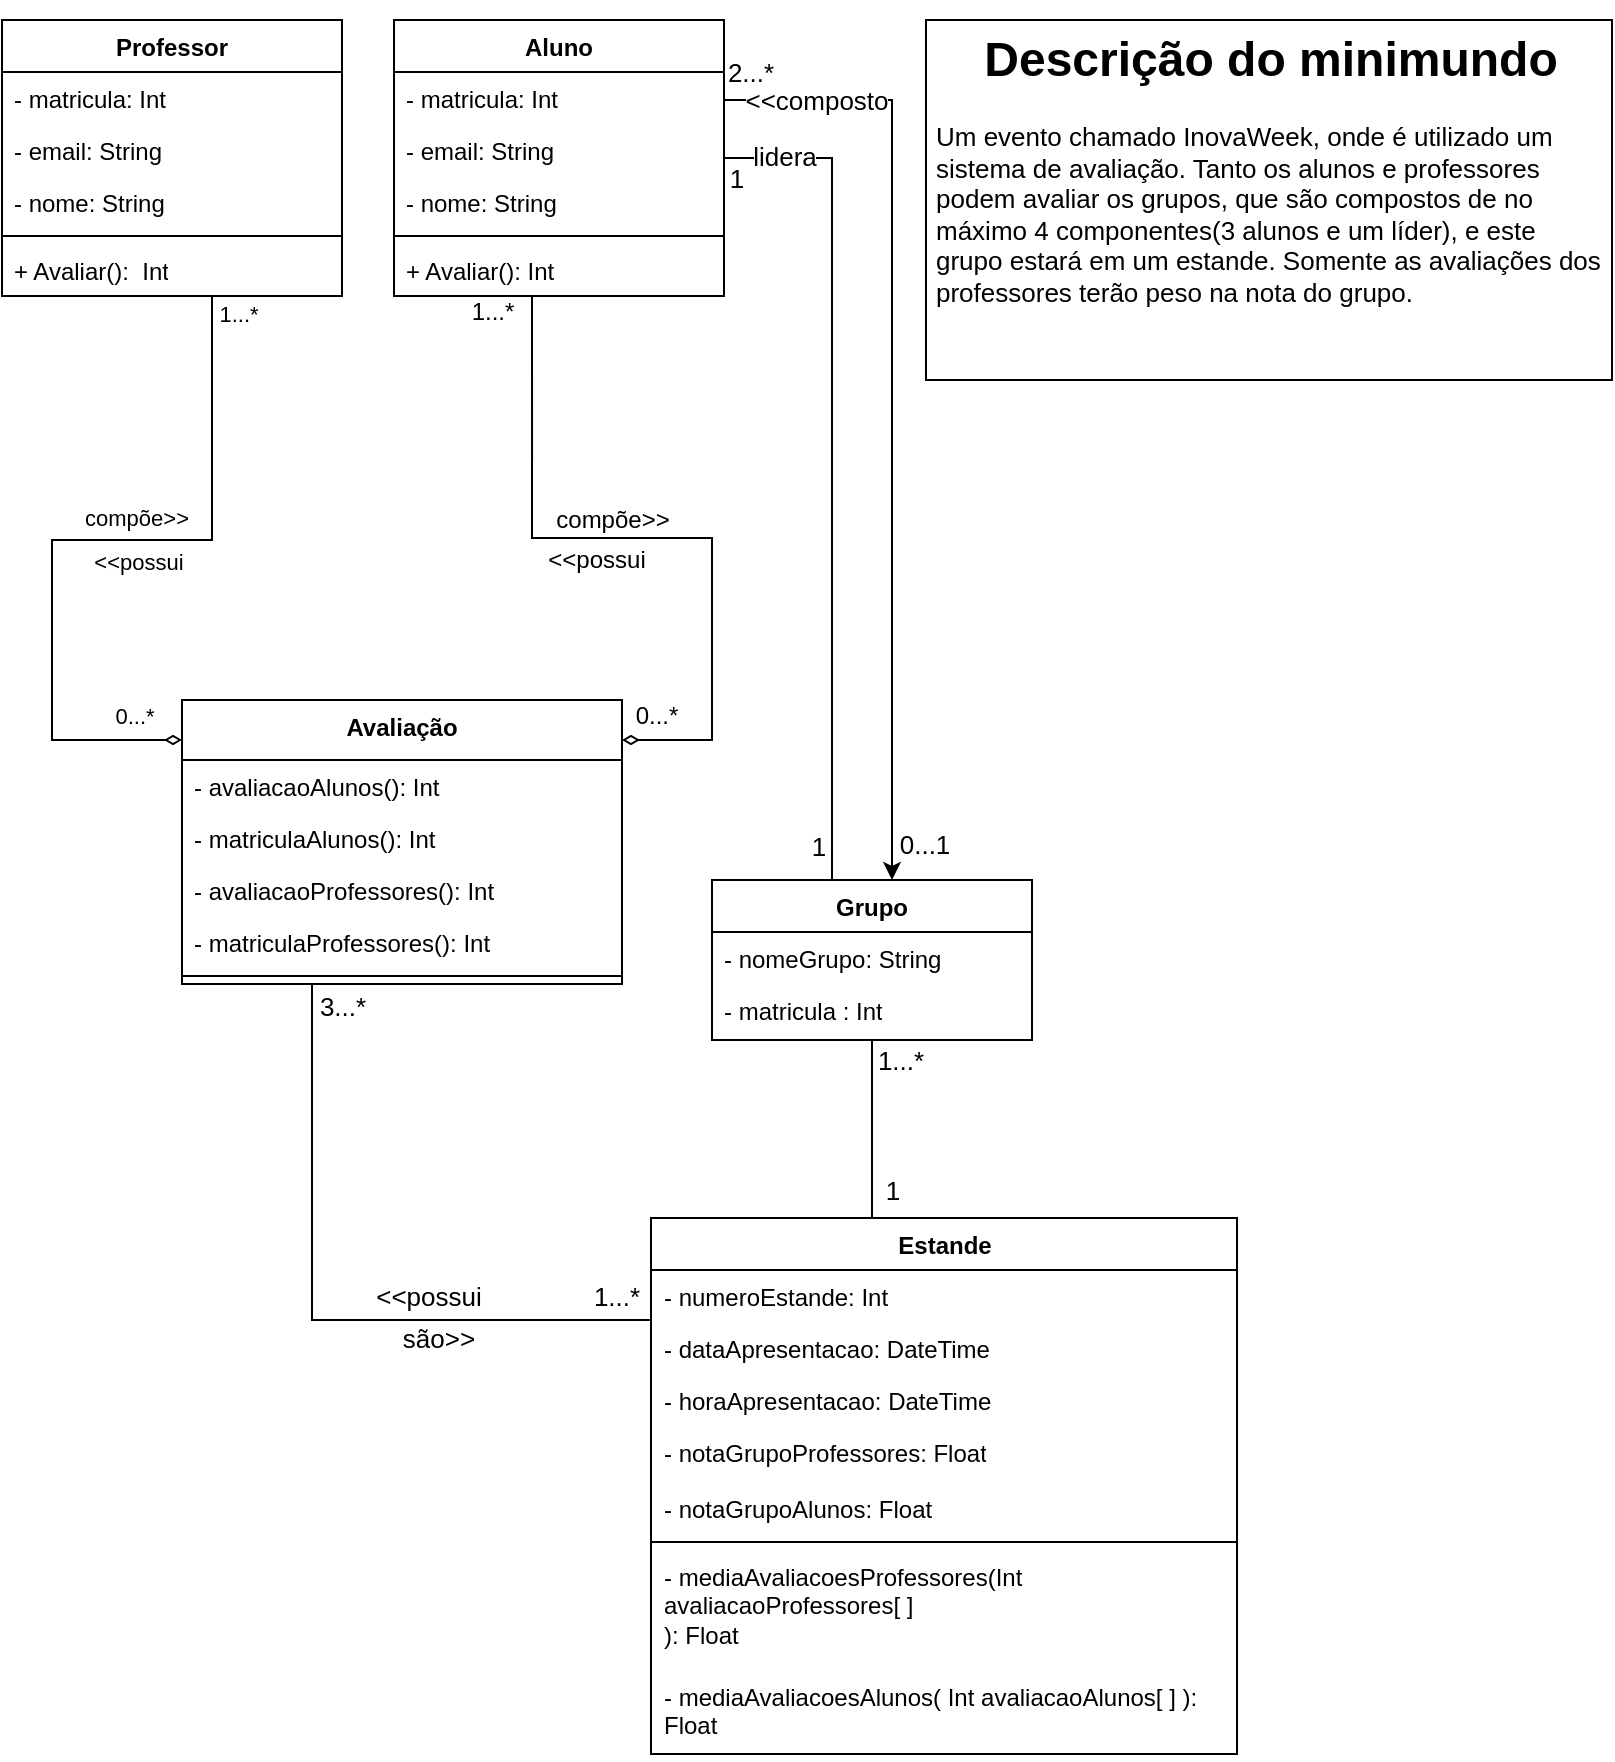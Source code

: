 <mxfile version="22.0.3" type="device">
  <diagram name="Página-1" id="iaq8zUBecWveMzKXrOw0">
    <mxGraphModel dx="819" dy="447" grid="1" gridSize="10" guides="1" tooltips="1" connect="1" arrows="1" fold="1" page="1" pageScale="1" pageWidth="827" pageHeight="1169" math="0" shadow="0">
      <root>
        <mxCell id="0" />
        <mxCell id="1" parent="0" />
        <mxCell id="Qt1BKMFeOCnHc9ZQUntC-31" style="edgeStyle=orthogonalEdgeStyle;rounded=0;orthogonalLoop=1;jettySize=auto;html=1;endArrow=none;endFill=0;" parent="1" edge="1">
          <mxGeometry relative="1" as="geometry">
            <Array as="points">
              <mxPoint x="270" y="148" />
            </Array>
            <mxPoint x="268.5" y="148" as="sourcePoint" />
            <mxPoint x="270.029" y="230" as="targetPoint" />
          </mxGeometry>
        </mxCell>
        <mxCell id="Qt1BKMFeOCnHc9ZQUntC-40" value="&lt;font style=&quot;font-size: 12px;&quot;&gt;compõe&amp;gt;&amp;gt;&lt;/font&gt;" style="edgeLabel;html=1;align=center;verticalAlign=middle;resizable=0;points=[];" parent="Qt1BKMFeOCnHc9ZQUntC-31" vertex="1" connectable="0">
          <mxGeometry x="-0.787" relative="1" as="geometry">
            <mxPoint x="40" y="104" as="offset" />
          </mxGeometry>
        </mxCell>
        <mxCell id="Qt1BKMFeOCnHc9ZQUntC-41" value="&lt;font style=&quot;font-size: 12px;&quot;&gt;0...*&lt;/font&gt;" style="edgeLabel;html=1;align=center;verticalAlign=middle;resizable=0;points=[];" parent="Qt1BKMFeOCnHc9ZQUntC-31" vertex="1" connectable="0">
          <mxGeometry x="0.693" y="1" relative="1" as="geometry">
            <mxPoint x="61" y="141" as="offset" />
          </mxGeometry>
        </mxCell>
        <mxCell id="c773UUwkIIUoPZp8bOb4-1" style="edgeStyle=orthogonalEdgeStyle;rounded=0;orthogonalLoop=1;jettySize=auto;html=1;endArrow=none;endFill=0;" parent="1" source="uE-dpMH4UthVh5TPI-2E-33" target="uE-dpMH4UthVh5TPI-2E-43" edge="1">
          <mxGeometry relative="1" as="geometry">
            <Array as="points">
              <mxPoint x="160" y="660" />
            </Array>
          </mxGeometry>
        </mxCell>
        <mxCell id="c773UUwkIIUoPZp8bOb4-2" value="&lt;font style=&quot;font-size: 13px;&quot;&gt;&amp;lt;&amp;lt;possui&lt;/font&gt;" style="edgeLabel;html=1;align=center;verticalAlign=middle;resizable=0;points=[];" parent="c773UUwkIIUoPZp8bOb4-1" vertex="1" connectable="0">
          <mxGeometry x="0.194" y="2" relative="1" as="geometry">
            <mxPoint x="24" y="-10" as="offset" />
          </mxGeometry>
        </mxCell>
        <mxCell id="c773UUwkIIUoPZp8bOb4-3" value="&lt;font style=&quot;font-size: 13px;&quot;&gt;são&amp;gt;&amp;gt;&lt;/font&gt;" style="edgeLabel;html=1;align=center;verticalAlign=middle;resizable=0;points=[];" parent="c773UUwkIIUoPZp8bOb4-1" vertex="1" connectable="0">
          <mxGeometry x="0.37" y="1" relative="1" as="geometry">
            <mxPoint y="10" as="offset" />
          </mxGeometry>
        </mxCell>
        <mxCell id="c773UUwkIIUoPZp8bOb4-4" value="&lt;font style=&quot;font-size: 13px;&quot;&gt;1...*&lt;/font&gt;" style="edgeLabel;html=1;align=center;verticalAlign=middle;resizable=0;points=[];" parent="c773UUwkIIUoPZp8bOb4-1" vertex="1" connectable="0">
          <mxGeometry x="0.9" y="1" relative="1" as="geometry">
            <mxPoint x="-1" y="-11" as="offset" />
          </mxGeometry>
        </mxCell>
        <mxCell id="c773UUwkIIUoPZp8bOb4-5" value="&lt;font style=&quot;font-size: 13px;&quot;&gt;3...*&lt;/font&gt;" style="edgeLabel;html=1;align=center;verticalAlign=middle;resizable=0;points=[];" parent="c773UUwkIIUoPZp8bOb4-1" vertex="1" connectable="0">
          <mxGeometry x="-0.964" relative="1" as="geometry">
            <mxPoint x="15" y="5" as="offset" />
          </mxGeometry>
        </mxCell>
        <mxCell id="uE-dpMH4UthVh5TPI-2E-33" value="Avaliação" style="swimlane;fontStyle=1;align=center;verticalAlign=top;childLayout=stackLayout;horizontal=1;startSize=30;horizontalStack=0;resizeParent=1;resizeParentMax=0;resizeLast=0;collapsible=1;marginBottom=0;whiteSpace=wrap;html=1;" parent="1" vertex="1">
          <mxGeometry x="95" y="350" width="220" height="142" as="geometry" />
        </mxCell>
        <mxCell id="uE-dpMH4UthVh5TPI-2E-37" value="- avaliacaoAlunos(): Int" style="text;strokeColor=none;fillColor=none;align=left;verticalAlign=top;spacingLeft=4;spacingRight=4;overflow=hidden;rotatable=0;points=[[0,0.5],[1,0.5]];portConstraint=eastwest;whiteSpace=wrap;html=1;" parent="uE-dpMH4UthVh5TPI-2E-33" vertex="1">
          <mxGeometry y="30" width="220" height="26" as="geometry" />
        </mxCell>
        <mxCell id="uE-dpMH4UthVh5TPI-2E-53" value="- matriculaAlunos(): Int" style="text;strokeColor=none;fillColor=none;align=left;verticalAlign=top;spacingLeft=4;spacingRight=4;overflow=hidden;rotatable=0;points=[[0,0.5],[1,0.5]];portConstraint=eastwest;whiteSpace=wrap;html=1;" parent="uE-dpMH4UthVh5TPI-2E-33" vertex="1">
          <mxGeometry y="56" width="220" height="26" as="geometry" />
        </mxCell>
        <mxCell id="uE-dpMH4UthVh5TPI-2E-51" value="- avaliacaoProfessores(): Int" style="text;strokeColor=none;fillColor=none;align=left;verticalAlign=top;spacingLeft=4;spacingRight=4;overflow=hidden;rotatable=0;points=[[0,0.5],[1,0.5]];portConstraint=eastwest;whiteSpace=wrap;html=1;" parent="uE-dpMH4UthVh5TPI-2E-33" vertex="1">
          <mxGeometry y="82" width="220" height="26" as="geometry" />
        </mxCell>
        <mxCell id="uE-dpMH4UthVh5TPI-2E-42" value="- matriculaProfessores(): Int" style="text;strokeColor=none;fillColor=none;align=left;verticalAlign=top;spacingLeft=4;spacingRight=4;overflow=hidden;rotatable=0;points=[[0,0.5],[1,0.5]];portConstraint=eastwest;whiteSpace=wrap;html=1;" parent="uE-dpMH4UthVh5TPI-2E-33" vertex="1">
          <mxGeometry y="108" width="220" height="26" as="geometry" />
        </mxCell>
        <mxCell id="uE-dpMH4UthVh5TPI-2E-35" value="" style="line;strokeWidth=1;fillColor=none;align=left;verticalAlign=middle;spacingTop=-1;spacingLeft=3;spacingRight=3;rotatable=0;labelPosition=right;points=[];portConstraint=eastwest;strokeColor=inherit;" parent="uE-dpMH4UthVh5TPI-2E-33" vertex="1">
          <mxGeometry y="134" width="220" height="8" as="geometry" />
        </mxCell>
        <mxCell id="Qt1BKMFeOCnHc9ZQUntC-32" style="edgeStyle=orthogonalEdgeStyle;rounded=0;orthogonalLoop=1;jettySize=auto;html=1;endArrow=diamondThin;endFill=0;" parent="1" target="uE-dpMH4UthVh5TPI-2E-33" edge="1">
          <mxGeometry relative="1" as="geometry">
            <mxPoint x="270" y="230" as="sourcePoint" />
            <Array as="points">
              <mxPoint x="270" y="269" />
              <mxPoint x="360" y="269" />
              <mxPoint x="360" y="370" />
            </Array>
          </mxGeometry>
        </mxCell>
        <mxCell id="Qt1BKMFeOCnHc9ZQUntC-38" value="&lt;font style=&quot;font-size: 12px;&quot;&gt;&amp;lt;&amp;lt;possui&lt;/font&gt;" style="edgeLabel;html=1;align=center;verticalAlign=middle;resizable=0;points=[];" parent="Qt1BKMFeOCnHc9ZQUntC-32" vertex="1" connectable="0">
          <mxGeometry x="0.733" relative="1" as="geometry">
            <mxPoint x="-50" y="-90" as="offset" />
          </mxGeometry>
        </mxCell>
        <mxCell id="Qt1BKMFeOCnHc9ZQUntC-39" value="&lt;font style=&quot;font-size: 12px;&quot;&gt;1...*&lt;/font&gt;" style="edgeLabel;html=1;align=center;verticalAlign=middle;resizable=0;points=[];" parent="Qt1BKMFeOCnHc9ZQUntC-32" vertex="1" connectable="0">
          <mxGeometry x="-0.872" relative="1" as="geometry">
            <mxPoint x="-20" y="-92" as="offset" />
          </mxGeometry>
        </mxCell>
        <mxCell id="uE-dpMH4UthVh5TPI-2E-43" value="Estande" style="swimlane;fontStyle=1;align=center;verticalAlign=top;childLayout=stackLayout;horizontal=1;startSize=26;horizontalStack=0;resizeParent=1;resizeParentMax=0;resizeLast=0;collapsible=1;marginBottom=0;whiteSpace=wrap;html=1;" parent="1" vertex="1">
          <mxGeometry x="329.5" y="609" width="293" height="268" as="geometry" />
        </mxCell>
        <mxCell id="Stywcy1ySIEhhJxQaDxB-2" value="- numeroEstande: Int" style="text;strokeColor=none;fillColor=none;align=left;verticalAlign=top;spacingLeft=4;spacingRight=4;overflow=hidden;rotatable=0;points=[[0,0.5],[1,0.5]];portConstraint=eastwest;whiteSpace=wrap;html=1;" parent="uE-dpMH4UthVh5TPI-2E-43" vertex="1">
          <mxGeometry y="26" width="293" height="26" as="geometry" />
        </mxCell>
        <mxCell id="Qt1BKMFeOCnHc9ZQUntC-2" value="- dataApresentacao: DateTime" style="text;strokeColor=none;fillColor=none;align=left;verticalAlign=top;spacingLeft=4;spacingRight=4;overflow=hidden;rotatable=0;points=[[0,0.5],[1,0.5]];portConstraint=eastwest;whiteSpace=wrap;html=1;" parent="uE-dpMH4UthVh5TPI-2E-43" vertex="1">
          <mxGeometry y="52" width="293" height="26" as="geometry" />
        </mxCell>
        <mxCell id="Qt1BKMFeOCnHc9ZQUntC-1" value="- horaApresentacao: DateTime" style="text;strokeColor=none;fillColor=none;align=left;verticalAlign=top;spacingLeft=4;spacingRight=4;overflow=hidden;rotatable=0;points=[[0,0.5],[1,0.5]];portConstraint=eastwest;whiteSpace=wrap;html=1;" parent="uE-dpMH4UthVh5TPI-2E-43" vertex="1">
          <mxGeometry y="78" width="293" height="26" as="geometry" />
        </mxCell>
        <mxCell id="uE-dpMH4UthVh5TPI-2E-44" value="- notaGrupoProfessores:&amp;nbsp;Float" style="text;strokeColor=none;fillColor=none;align=left;verticalAlign=top;spacingLeft=4;spacingRight=4;overflow=hidden;rotatable=0;points=[[0,0.5],[1,0.5]];portConstraint=eastwest;whiteSpace=wrap;html=1;" parent="uE-dpMH4UthVh5TPI-2E-43" vertex="1">
          <mxGeometry y="104" width="293" height="28" as="geometry" />
        </mxCell>
        <mxCell id="Qt1BKMFeOCnHc9ZQUntC-24" value="- notaGrupoAlunos:&amp;nbsp;Float" style="text;strokeColor=none;fillColor=none;align=left;verticalAlign=top;spacingLeft=4;spacingRight=4;overflow=hidden;rotatable=0;points=[[0,0.5],[1,0.5]];portConstraint=eastwest;whiteSpace=wrap;html=1;" parent="uE-dpMH4UthVh5TPI-2E-43" vertex="1">
          <mxGeometry y="132" width="293" height="26" as="geometry" />
        </mxCell>
        <mxCell id="uE-dpMH4UthVh5TPI-2E-45" value="" style="line;strokeWidth=1;fillColor=none;align=left;verticalAlign=middle;spacingTop=-1;spacingLeft=3;spacingRight=3;rotatable=0;labelPosition=right;points=[];portConstraint=eastwest;strokeColor=inherit;" parent="uE-dpMH4UthVh5TPI-2E-43" vertex="1">
          <mxGeometry y="158" width="293" height="8" as="geometry" />
        </mxCell>
        <mxCell id="Qt1BKMFeOCnHc9ZQUntC-30" value="- mediaAvaliacoesProfessores(Int avaliacaoProfessores[ ]&lt;br&gt;): Float" style="text;strokeColor=none;fillColor=none;align=left;verticalAlign=top;spacingLeft=4;spacingRight=4;overflow=hidden;rotatable=0;points=[[0,0.5],[1,0.5]];portConstraint=eastwest;whiteSpace=wrap;html=1;" parent="uE-dpMH4UthVh5TPI-2E-43" vertex="1">
          <mxGeometry y="166" width="293" height="60" as="geometry" />
        </mxCell>
        <mxCell id="Qt1BKMFeOCnHc9ZQUntC-23" value="- mediaAvaliacoesAlunos( Int avaliacaoAlunos[ ] ):&amp;nbsp; Float" style="text;strokeColor=none;fillColor=none;align=left;verticalAlign=top;spacingLeft=4;spacingRight=4;overflow=hidden;rotatable=0;points=[[0,0.5],[1,0.5]];portConstraint=eastwest;whiteSpace=wrap;html=1;" parent="uE-dpMH4UthVh5TPI-2E-43" vertex="1">
          <mxGeometry y="226" width="293" height="42" as="geometry" />
        </mxCell>
        <mxCell id="Oa6qEMabjIctcz9IKZKd-18" style="edgeStyle=orthogonalEdgeStyle;rounded=0;orthogonalLoop=1;jettySize=auto;html=1;" parent="1" source="Stywcy1ySIEhhJxQaDxB-3" target="Oa6qEMabjIctcz9IKZKd-2" edge="1">
          <mxGeometry relative="1" as="geometry">
            <Array as="points">
              <mxPoint x="450" y="50" />
            </Array>
          </mxGeometry>
        </mxCell>
        <mxCell id="Oa6qEMabjIctcz9IKZKd-23" value="&lt;font style=&quot;font-size: 13px;&quot;&gt;0...1&lt;/font&gt;" style="edgeLabel;html=1;align=center;verticalAlign=middle;resizable=0;points=[];" parent="Oa6qEMabjIctcz9IKZKd-18" vertex="1" connectable="0">
          <mxGeometry x="0.925" y="-1" relative="1" as="geometry">
            <mxPoint x="17" as="offset" />
          </mxGeometry>
        </mxCell>
        <mxCell id="Oa6qEMabjIctcz9IKZKd-24" value="&lt;font style=&quot;font-size: 13px;&quot;&gt;2...*&lt;/font&gt;" style="edgeLabel;html=1;align=center;verticalAlign=middle;resizable=0;points=[];" parent="Oa6qEMabjIctcz9IKZKd-18" vertex="1" connectable="0">
          <mxGeometry x="-0.983" y="1" relative="1" as="geometry">
            <mxPoint x="9" y="-13" as="offset" />
          </mxGeometry>
        </mxCell>
        <mxCell id="Oa6qEMabjIctcz9IKZKd-25" value="&lt;font style=&quot;font-size: 13px;&quot;&gt;&amp;lt;&amp;lt;composto&lt;/font&gt;" style="edgeLabel;html=1;align=center;verticalAlign=middle;resizable=0;points=[];" parent="Oa6qEMabjIctcz9IKZKd-18" vertex="1" connectable="0">
          <mxGeometry x="-0.83" relative="1" as="geometry">
            <mxPoint x="5" as="offset" />
          </mxGeometry>
        </mxCell>
        <mxCell id="Stywcy1ySIEhhJxQaDxB-3" value="Aluno" style="swimlane;fontStyle=1;align=center;verticalAlign=top;childLayout=stackLayout;horizontal=1;startSize=26;horizontalStack=0;resizeParent=1;resizeParentMax=0;resizeLast=0;collapsible=1;marginBottom=0;whiteSpace=wrap;html=1;" parent="1" vertex="1">
          <mxGeometry x="201" y="10" width="165" height="138" as="geometry" />
        </mxCell>
        <mxCell id="Stywcy1ySIEhhJxQaDxB-4" value="- matricula: Int" style="text;strokeColor=none;fillColor=none;align=left;verticalAlign=top;spacingLeft=4;spacingRight=4;overflow=hidden;rotatable=0;points=[[0,0.5],[1,0.5]];portConstraint=eastwest;whiteSpace=wrap;html=1;" parent="Stywcy1ySIEhhJxQaDxB-3" vertex="1">
          <mxGeometry y="26" width="165" height="26" as="geometry" />
        </mxCell>
        <mxCell id="Stywcy1ySIEhhJxQaDxB-6" value="- email: String" style="text;strokeColor=none;fillColor=none;align=left;verticalAlign=top;spacingLeft=4;spacingRight=4;overflow=hidden;rotatable=0;points=[[0,0.5],[1,0.5]];portConstraint=eastwest;whiteSpace=wrap;html=1;" parent="Stywcy1ySIEhhJxQaDxB-3" vertex="1">
          <mxGeometry y="52" width="165" height="26" as="geometry" />
        </mxCell>
        <mxCell id="Stywcy1ySIEhhJxQaDxB-5" value="- nome: String" style="text;strokeColor=none;fillColor=none;align=left;verticalAlign=top;spacingLeft=4;spacingRight=4;overflow=hidden;rotatable=0;points=[[0,0.5],[1,0.5]];portConstraint=eastwest;whiteSpace=wrap;html=1;" parent="Stywcy1ySIEhhJxQaDxB-3" vertex="1">
          <mxGeometry y="78" width="165" height="26" as="geometry" />
        </mxCell>
        <mxCell id="Stywcy1ySIEhhJxQaDxB-8" value="" style="line;strokeWidth=1;fillColor=none;align=left;verticalAlign=middle;spacingTop=-1;spacingLeft=3;spacingRight=3;rotatable=0;labelPosition=right;points=[];portConstraint=eastwest;strokeColor=inherit;" parent="Stywcy1ySIEhhJxQaDxB-3" vertex="1">
          <mxGeometry y="104" width="165" height="8" as="geometry" />
        </mxCell>
        <mxCell id="Stywcy1ySIEhhJxQaDxB-9" value="+ Avaliar(): Int" style="text;strokeColor=none;fillColor=none;align=left;verticalAlign=top;spacingLeft=4;spacingRight=4;overflow=hidden;rotatable=0;points=[[0,0.5],[1,0.5]];portConstraint=eastwest;whiteSpace=wrap;html=1;" parent="Stywcy1ySIEhhJxQaDxB-3" vertex="1">
          <mxGeometry y="112" width="165" height="26" as="geometry" />
        </mxCell>
        <mxCell id="c773UUwkIIUoPZp8bOb4-6" style="edgeStyle=orthogonalEdgeStyle;rounded=0;orthogonalLoop=1;jettySize=auto;html=1;endArrow=diamondThin;endFill=0;" parent="1" source="Stywcy1ySIEhhJxQaDxB-12" target="uE-dpMH4UthVh5TPI-2E-33" edge="1">
          <mxGeometry relative="1" as="geometry">
            <Array as="points">
              <mxPoint x="110" y="270" />
              <mxPoint x="30" y="270" />
              <mxPoint x="30" y="370" />
            </Array>
          </mxGeometry>
        </mxCell>
        <mxCell id="c773UUwkIIUoPZp8bOb4-7" value="&amp;lt;&amp;lt;possui" style="edgeLabel;html=1;align=center;verticalAlign=middle;resizable=0;points=[];" parent="c773UUwkIIUoPZp8bOb4-6" vertex="1" connectable="0">
          <mxGeometry x="-0.232" y="1" relative="1" as="geometry">
            <mxPoint x="-18" y="10" as="offset" />
          </mxGeometry>
        </mxCell>
        <mxCell id="c773UUwkIIUoPZp8bOb4-8" value="compõe&amp;gt;&amp;gt;" style="edgeLabel;html=1;align=center;verticalAlign=middle;resizable=0;points=[];" parent="c773UUwkIIUoPZp8bOb4-6" vertex="1" connectable="0">
          <mxGeometry x="-0.183" y="-1" relative="1" as="geometry">
            <mxPoint x="-10" y="-10" as="offset" />
          </mxGeometry>
        </mxCell>
        <mxCell id="c773UUwkIIUoPZp8bOb4-9" value="0...*" style="edgeLabel;html=1;align=center;verticalAlign=middle;resizable=0;points=[];" parent="c773UUwkIIUoPZp8bOb4-6" vertex="1" connectable="0">
          <mxGeometry x="0.816" y="1" relative="1" as="geometry">
            <mxPoint x="10" y="-11" as="offset" />
          </mxGeometry>
        </mxCell>
        <mxCell id="c773UUwkIIUoPZp8bOb4-10" value="1...*" style="edgeLabel;html=1;align=center;verticalAlign=middle;resizable=0;points=[];" parent="c773UUwkIIUoPZp8bOb4-6" vertex="1" connectable="0">
          <mxGeometry x="-0.95" y="-1" relative="1" as="geometry">
            <mxPoint x="14" as="offset" />
          </mxGeometry>
        </mxCell>
        <mxCell id="Stywcy1ySIEhhJxQaDxB-12" value="Professor" style="swimlane;fontStyle=1;align=center;verticalAlign=top;childLayout=stackLayout;horizontal=1;startSize=26;horizontalStack=0;resizeParent=1;resizeParentMax=0;resizeLast=0;collapsible=1;marginBottom=0;whiteSpace=wrap;html=1;" parent="1" vertex="1">
          <mxGeometry x="5" y="10" width="170" height="138" as="geometry" />
        </mxCell>
        <mxCell id="Stywcy1ySIEhhJxQaDxB-14" value="- matricula: Int" style="text;strokeColor=none;fillColor=none;align=left;verticalAlign=top;spacingLeft=4;spacingRight=4;overflow=hidden;rotatable=0;points=[[0,0.5],[1,0.5]];portConstraint=eastwest;whiteSpace=wrap;html=1;" parent="Stywcy1ySIEhhJxQaDxB-12" vertex="1">
          <mxGeometry y="26" width="170" height="26" as="geometry" />
        </mxCell>
        <mxCell id="Stywcy1ySIEhhJxQaDxB-15" value="- email: String" style="text;strokeColor=none;fillColor=none;align=left;verticalAlign=top;spacingLeft=4;spacingRight=4;overflow=hidden;rotatable=0;points=[[0,0.5],[1,0.5]];portConstraint=eastwest;whiteSpace=wrap;html=1;" parent="Stywcy1ySIEhhJxQaDxB-12" vertex="1">
          <mxGeometry y="52" width="170" height="26" as="geometry" />
        </mxCell>
        <mxCell id="Stywcy1ySIEhhJxQaDxB-16" value="- nome: String" style="text;strokeColor=none;fillColor=none;align=left;verticalAlign=top;spacingLeft=4;spacingRight=4;overflow=hidden;rotatable=0;points=[[0,0.5],[1,0.5]];portConstraint=eastwest;whiteSpace=wrap;html=1;" parent="Stywcy1ySIEhhJxQaDxB-12" vertex="1">
          <mxGeometry y="78" width="170" height="26" as="geometry" />
        </mxCell>
        <mxCell id="Stywcy1ySIEhhJxQaDxB-18" value="" style="line;strokeWidth=1;fillColor=none;align=left;verticalAlign=middle;spacingTop=-1;spacingLeft=3;spacingRight=3;rotatable=0;labelPosition=right;points=[];portConstraint=eastwest;strokeColor=inherit;" parent="Stywcy1ySIEhhJxQaDxB-12" vertex="1">
          <mxGeometry y="104" width="170" height="8" as="geometry" />
        </mxCell>
        <mxCell id="Stywcy1ySIEhhJxQaDxB-19" value="+ Avaliar():&amp;nbsp; Int" style="text;strokeColor=none;fillColor=none;align=left;verticalAlign=top;spacingLeft=4;spacingRight=4;overflow=hidden;rotatable=0;points=[[0,0.5],[1,0.5]];portConstraint=eastwest;whiteSpace=wrap;html=1;" parent="Stywcy1ySIEhhJxQaDxB-12" vertex="1">
          <mxGeometry y="112" width="170" height="26" as="geometry" />
        </mxCell>
        <mxCell id="Stywcy1ySIEhhJxQaDxB-20" value="&lt;h1 style=&quot;text-align: center;&quot;&gt;Descrição do minimundo&lt;/h1&gt;&lt;p&gt;&lt;span style=&quot;font-size: 13px;&quot;&gt;Um evento chamado InovaWeek, onde é utilizado um sistema&amp;nbsp;de avaliação. Tanto os alunos e professores podem avaliar os grupos, que são compostos de no máximo 4 componentes(3 alunos e um líder), e este grupo estará em um estande. Somente as avaliações dos professores terão peso na nota do grupo.&lt;/span&gt;&lt;/p&gt;" style="text;html=1;strokeColor=default;fillColor=default;spacing=5;spacingTop=-20;whiteSpace=wrap;overflow=hidden;rounded=0;" parent="1" vertex="1">
          <mxGeometry x="467" y="10" width="343" height="180" as="geometry" />
        </mxCell>
        <mxCell id="Oa6qEMabjIctcz9IKZKd-12" style="edgeStyle=orthogonalEdgeStyle;rounded=0;orthogonalLoop=1;jettySize=auto;html=1;endArrow=none;endFill=0;" parent="1" source="Oa6qEMabjIctcz9IKZKd-2" target="uE-dpMH4UthVh5TPI-2E-43" edge="1">
          <mxGeometry relative="1" as="geometry">
            <Array as="points">
              <mxPoint x="440" y="580" />
              <mxPoint x="440" y="580" />
            </Array>
          </mxGeometry>
        </mxCell>
        <mxCell id="PtoR4CuoCz9s4_ZEGG7F-1" value="&lt;font style=&quot;font-size: 13px;&quot;&gt;1...*&lt;/font&gt;" style="edgeLabel;html=1;align=center;verticalAlign=middle;resizable=0;points=[];" parent="Oa6qEMabjIctcz9IKZKd-12" vertex="1" connectable="0">
          <mxGeometry x="-0.829" relative="1" as="geometry">
            <mxPoint x="14" y="2" as="offset" />
          </mxGeometry>
        </mxCell>
        <mxCell id="PtoR4CuoCz9s4_ZEGG7F-2" value="&lt;font style=&quot;font-size: 13px;&quot;&gt;1&lt;/font&gt;" style="edgeLabel;html=1;align=center;verticalAlign=middle;resizable=0;points=[];" parent="Oa6qEMabjIctcz9IKZKd-12" vertex="1" connectable="0">
          <mxGeometry x="0.675" relative="1" as="geometry">
            <mxPoint x="10" as="offset" />
          </mxGeometry>
        </mxCell>
        <mxCell id="Oa6qEMabjIctcz9IKZKd-19" style="edgeStyle=orthogonalEdgeStyle;rounded=0;orthogonalLoop=1;jettySize=auto;html=1;endArrow=none;endFill=0;" parent="1" source="Oa6qEMabjIctcz9IKZKd-2" target="Stywcy1ySIEhhJxQaDxB-3" edge="1">
          <mxGeometry relative="1" as="geometry">
            <Array as="points">
              <mxPoint x="420" y="79" />
            </Array>
          </mxGeometry>
        </mxCell>
        <mxCell id="Oa6qEMabjIctcz9IKZKd-20" value="&lt;font style=&quot;font-size: 13px;&quot;&gt;lidera&lt;/font&gt;" style="edgeLabel;html=1;align=center;verticalAlign=middle;resizable=0;points=[];" parent="Oa6qEMabjIctcz9IKZKd-19" vertex="1" connectable="0">
          <mxGeometry x="0.884" y="-2" relative="1" as="geometry">
            <mxPoint x="6" y="1" as="offset" />
          </mxGeometry>
        </mxCell>
        <mxCell id="Oa6qEMabjIctcz9IKZKd-21" value="&lt;font style=&quot;font-size: 13px;&quot;&gt;1&lt;/font&gt;" style="edgeLabel;html=1;align=center;verticalAlign=middle;resizable=0;points=[];" parent="Oa6qEMabjIctcz9IKZKd-19" vertex="1" connectable="0">
          <mxGeometry x="0.944" relative="1" as="geometry">
            <mxPoint x="-6" y="10" as="offset" />
          </mxGeometry>
        </mxCell>
        <mxCell id="Oa6qEMabjIctcz9IKZKd-22" value="&lt;font style=&quot;font-size: 13px;&quot;&gt;1&lt;/font&gt;" style="edgeLabel;html=1;align=center;verticalAlign=middle;resizable=0;points=[];" parent="Oa6qEMabjIctcz9IKZKd-19" vertex="1" connectable="0">
          <mxGeometry x="-0.955" relative="1" as="geometry">
            <mxPoint x="-7" y="-8" as="offset" />
          </mxGeometry>
        </mxCell>
        <mxCell id="Oa6qEMabjIctcz9IKZKd-2" value="Grupo" style="swimlane;fontStyle=1;align=center;verticalAlign=top;childLayout=stackLayout;horizontal=1;startSize=26;horizontalStack=0;resizeParent=1;resizeParentMax=0;resizeLast=0;collapsible=1;marginBottom=0;whiteSpace=wrap;html=1;" parent="1" vertex="1">
          <mxGeometry x="360" y="440" width="160" height="80" as="geometry" />
        </mxCell>
        <mxCell id="Oa6qEMabjIctcz9IKZKd-3" value="- nomeGrupo: String" style="text;strokeColor=none;fillColor=none;align=left;verticalAlign=top;spacingLeft=4;spacingRight=4;overflow=hidden;rotatable=0;points=[[0,0.5],[1,0.5]];portConstraint=eastwest;whiteSpace=wrap;html=1;" parent="Oa6qEMabjIctcz9IKZKd-2" vertex="1">
          <mxGeometry y="26" width="160" height="26" as="geometry" />
        </mxCell>
        <mxCell id="Oa6qEMabjIctcz9IKZKd-8" value="- matricula : Int" style="text;strokeColor=none;fillColor=none;align=left;verticalAlign=top;spacingLeft=4;spacingRight=4;overflow=hidden;rotatable=0;points=[[0,0.5],[1,0.5]];portConstraint=eastwest;whiteSpace=wrap;html=1;" parent="Oa6qEMabjIctcz9IKZKd-2" vertex="1">
          <mxGeometry y="52" width="160" height="28" as="geometry" />
        </mxCell>
      </root>
    </mxGraphModel>
  </diagram>
</mxfile>
